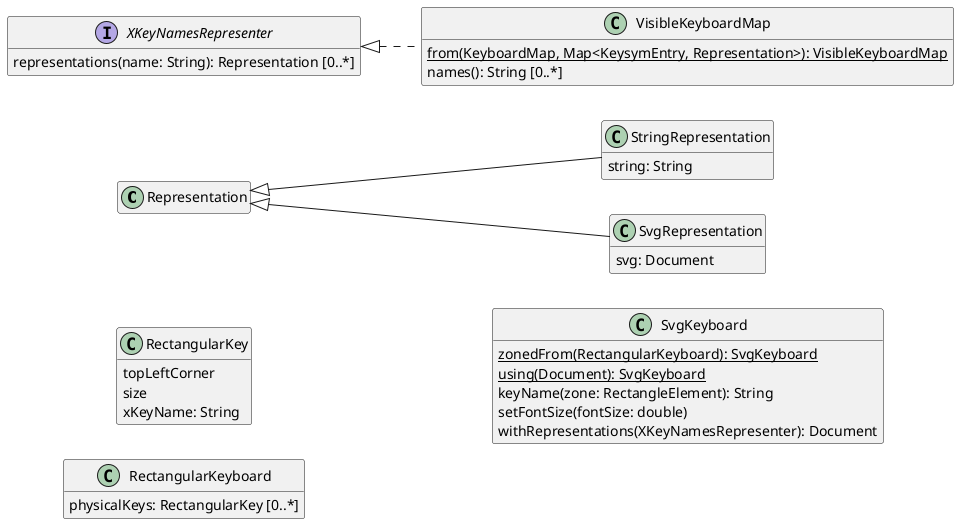 @startuml Representable
hide empty members
left to right direction

class "Representation" {
}
class "StringRepresentation" {
  string: String
}
class "SvgRepresentation" {
  svg: Document
}
"Representation" <|-- "StringRepresentation"
"Representation" <|-- "SvgRepresentation"

interface "XKeyNamesRepresenter" {
  representations(name: String): Representation [0..*]
}

class "VisibleKeyboardMap" {
  {static} from(KeyboardMap, Map<KeysymEntry, Representation>): VisibleKeyboardMap
  names(): String [0..*]
}
"XKeyNamesRepresenter" <|-[dashed]- "VisibleKeyboardMap"

class "RectangularKey" {
  topLeftCorner
  size
  xKeyName: String
}

class "RectangularKeyboard" {
  physicalKeys: RectangularKey [0..*]
}

class "SvgKeyboard" {
  {static} zonedFrom(RectangularKeyboard): SvgKeyboard
  {static} using(Document): SvgKeyboard
  keyName(zone: RectangleElement): String
  setFontSize(fontSize: double)
  withRepresentations(XKeyNamesRepresenter): Document
}

@enduml